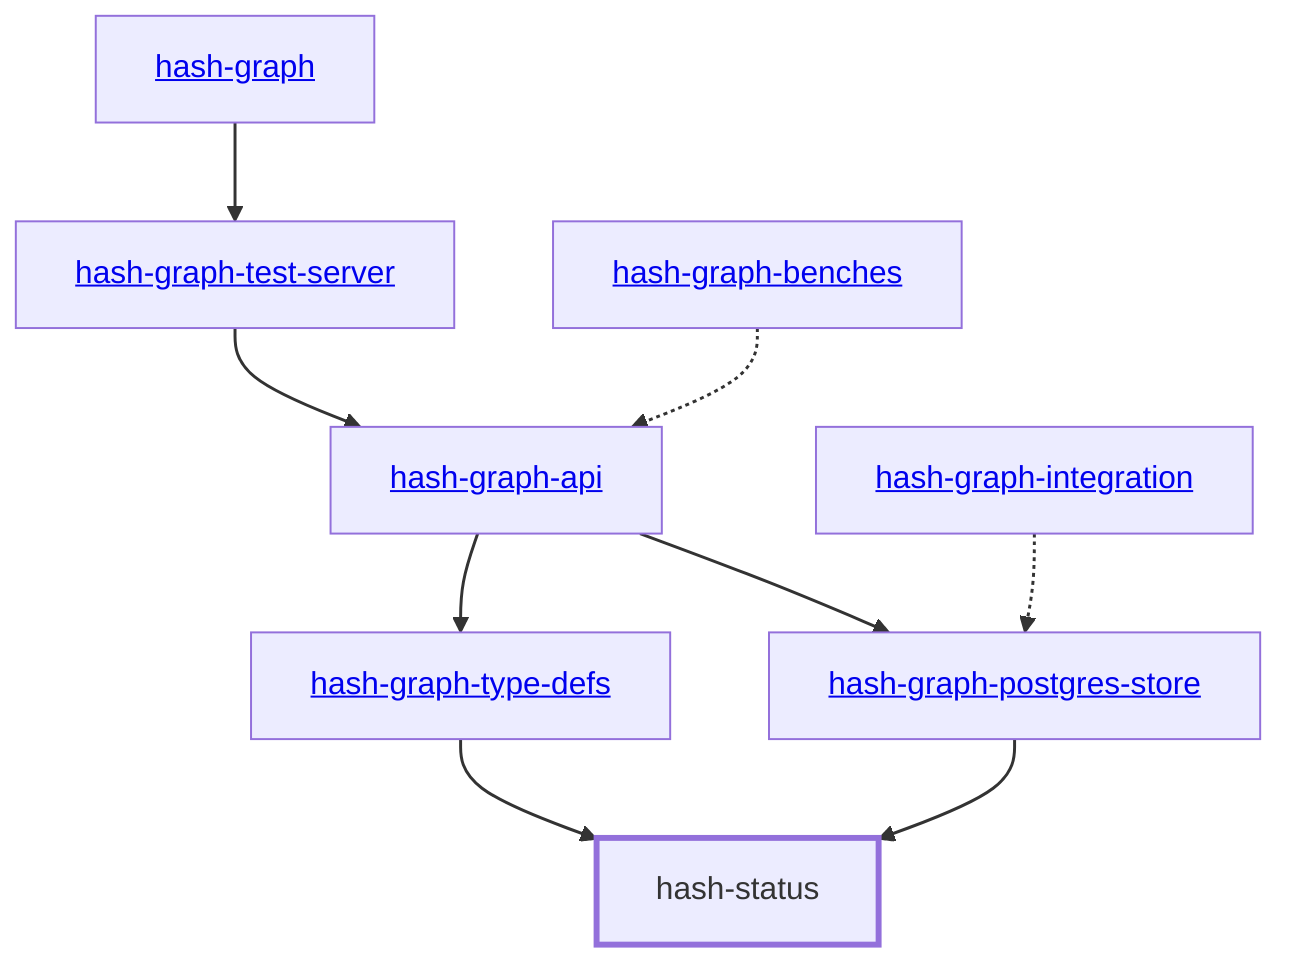 graph TD
    %% Configure the diagram
    linkStyle default stroke-width:1.5px
    classDef default stroke-width:1px
    classDef root stroke-width:3px
    classDef dev stroke-width:1px
    classDef build stroke-width:1px
    %% Legend
    %% --> : Normal dependency
    %% -.-> : Dev dependency
    %% ---> : Build dependency
    0[hash-status]
    class 0 root
    1[<a href="../hash_graph_api/index.html">hash-graph-api</a>]
    2[<a href="../hash_graph_postgres_store/index.html">hash-graph-postgres-store</a>]
    3[<a href="../hash_graph_test_server/index.html">hash-graph-test-server</a>]
    class 3 dev
    4[<a href="../hash_graph_type_defs/index.html">hash-graph-type-defs</a>]
    5[<a href="../hash_graph/index.html">hash-graph</a>]
    6[<a href="../hash_graph_benches/index.html">hash-graph-benches</a>]
    7[<a href="../hash_graph_integration/index.html">hash-graph-integration</a>]
    2 --> 0
    4 --> 0
    6 -.-> 1
    3 --> 1
    1 --> 2
    7 -.-> 2
    5 --> 3
    1 --> 4